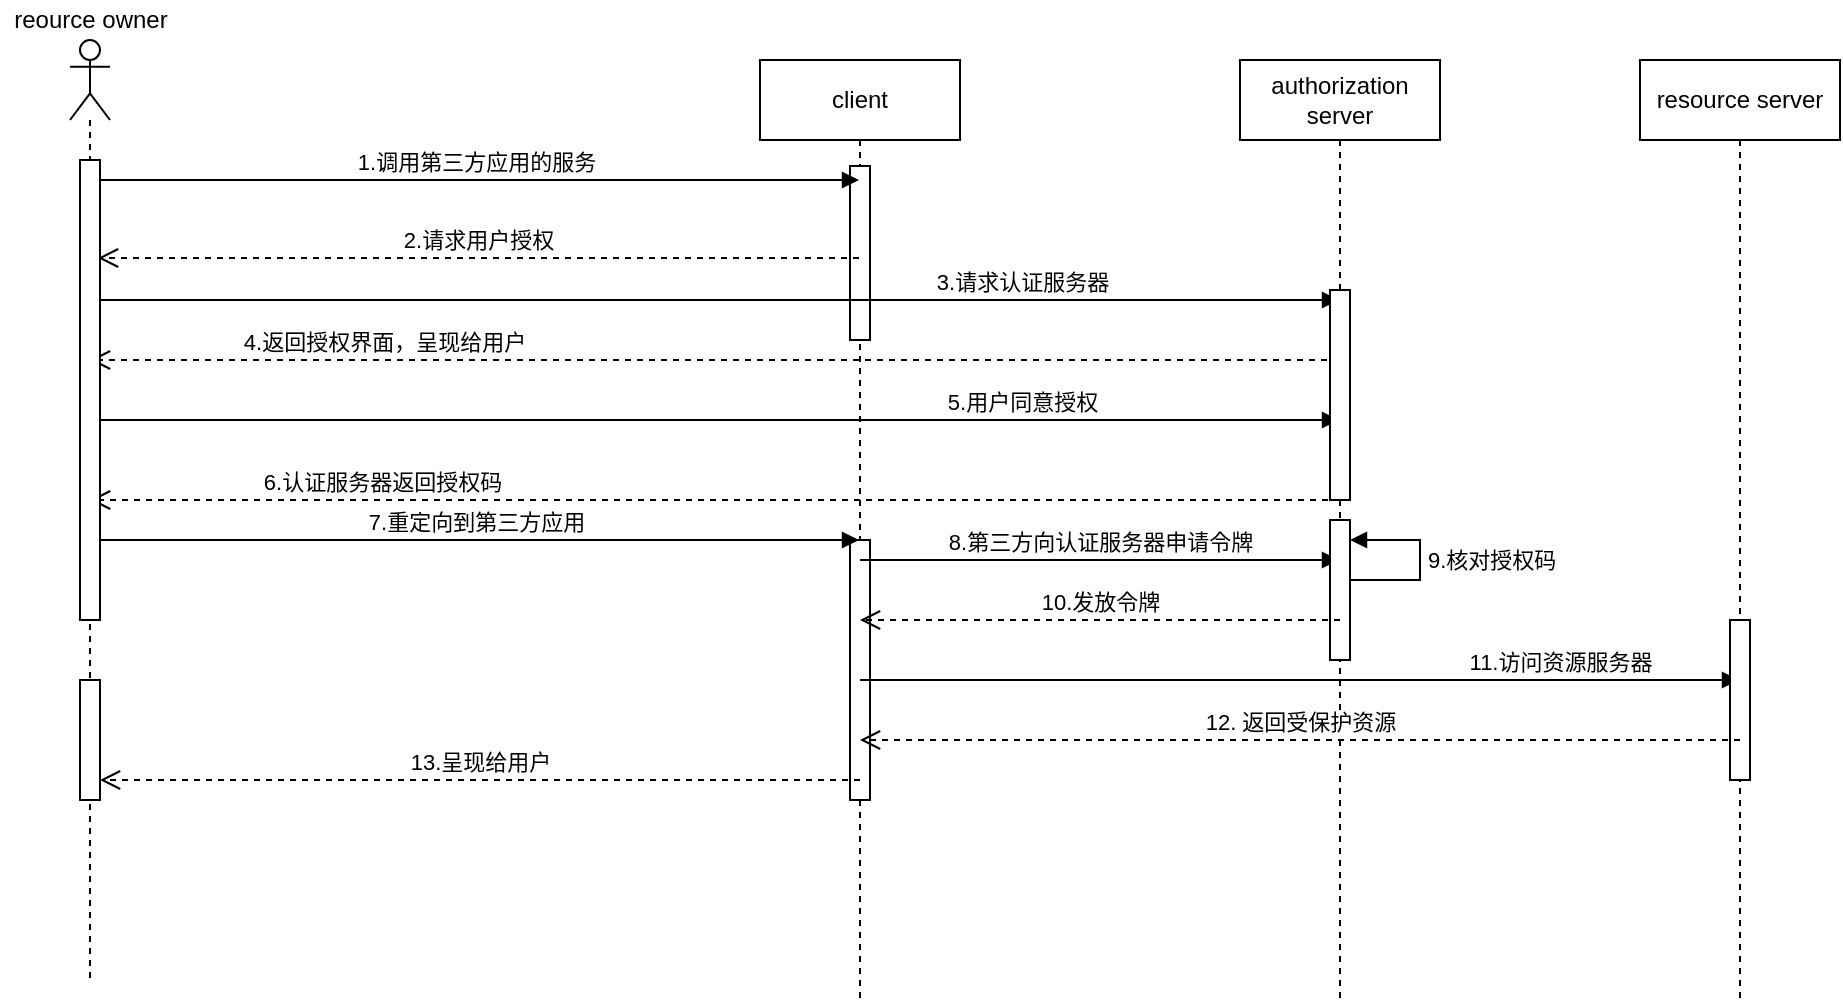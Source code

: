 <mxfile version="14.4.3" type="github">
  <diagram name="Page-1" id="9361dd3d-8414-5efd-6122-117bd74ce7a7">
    <mxGraphModel dx="1282" dy="982" grid="1" gridSize="10" guides="1" tooltips="1" connect="1" arrows="1" fold="1" page="0" pageScale="1.5" pageWidth="826" pageHeight="1169" background="#ffffff" math="0" shadow="0">
      <root>
        <mxCell id="0" />
        <mxCell id="1" parent="0" />
        <mxCell id="6Eb1THysY2c8-Wb8qI4P-93" value="client" style="shape=umlLifeline;perimeter=lifelinePerimeter;whiteSpace=wrap;html=1;container=1;collapsible=0;recursiveResize=0;outlineConnect=0;" vertex="1" parent="1">
          <mxGeometry x="450" y="-140" width="100" height="470" as="geometry" />
        </mxCell>
        <mxCell id="6Eb1THysY2c8-Wb8qI4P-105" value="" style="html=1;points=[];perimeter=orthogonalPerimeter;" vertex="1" parent="6Eb1THysY2c8-Wb8qI4P-93">
          <mxGeometry x="45" y="53" width="10" height="87" as="geometry" />
        </mxCell>
        <mxCell id="6Eb1THysY2c8-Wb8qI4P-113" value="" style="html=1;points=[];perimeter=orthogonalPerimeter;" vertex="1" parent="6Eb1THysY2c8-Wb8qI4P-93">
          <mxGeometry x="45" y="240" width="10" height="130" as="geometry" />
        </mxCell>
        <mxCell id="6Eb1THysY2c8-Wb8qI4P-115" value="8.第三方向认证服务器申请令牌" style="html=1;verticalAlign=bottom;endArrow=block;" edge="1" parent="6Eb1THysY2c8-Wb8qI4P-93" target="6Eb1THysY2c8-Wb8qI4P-96">
          <mxGeometry width="80" relative="1" as="geometry">
            <mxPoint x="50" y="250" as="sourcePoint" />
            <mxPoint x="130" y="250" as="targetPoint" />
          </mxGeometry>
        </mxCell>
        <mxCell id="6Eb1THysY2c8-Wb8qI4P-122" value="11.访问资源服务器" style="html=1;verticalAlign=bottom;endArrow=block;" edge="1" parent="6Eb1THysY2c8-Wb8qI4P-93" target="6Eb1THysY2c8-Wb8qI4P-97">
          <mxGeometry x="0.593" width="80" relative="1" as="geometry">
            <mxPoint x="50" y="310" as="sourcePoint" />
            <mxPoint x="130" y="310" as="targetPoint" />
            <mxPoint as="offset" />
          </mxGeometry>
        </mxCell>
        <mxCell id="6Eb1THysY2c8-Wb8qI4P-94" value="" style="shape=umlLifeline;participant=umlActor;perimeter=lifelinePerimeter;whiteSpace=wrap;html=1;container=1;collapsible=0;recursiveResize=0;verticalAlign=top;spacingTop=36;outlineConnect=0;" vertex="1" parent="1">
          <mxGeometry x="105" y="-150" width="20" height="470" as="geometry" />
        </mxCell>
        <mxCell id="6Eb1THysY2c8-Wb8qI4P-104" value="1.调用第三方应用的服务" style="html=1;verticalAlign=bottom;endArrow=block;" edge="1" parent="6Eb1THysY2c8-Wb8qI4P-94" target="6Eb1THysY2c8-Wb8qI4P-93">
          <mxGeometry width="80" relative="1" as="geometry">
            <mxPoint x="10" y="70" as="sourcePoint" />
            <mxPoint x="90" y="70" as="targetPoint" />
          </mxGeometry>
        </mxCell>
        <mxCell id="6Eb1THysY2c8-Wb8qI4P-108" value="3.请求认证服务器" style="html=1;verticalAlign=bottom;endArrow=block;" edge="1" parent="6Eb1THysY2c8-Wb8qI4P-94" target="6Eb1THysY2c8-Wb8qI4P-96">
          <mxGeometry x="0.491" width="80" relative="1" as="geometry">
            <mxPoint x="10" y="130" as="sourcePoint" />
            <mxPoint x="90" y="130" as="targetPoint" />
            <mxPoint as="offset" />
          </mxGeometry>
        </mxCell>
        <mxCell id="6Eb1THysY2c8-Wb8qI4P-109" value="4.返回授权界面，呈现给用户" style="html=1;verticalAlign=bottom;endArrow=open;dashed=1;endSize=8;" edge="1" parent="6Eb1THysY2c8-Wb8qI4P-94" source="6Eb1THysY2c8-Wb8qI4P-96">
          <mxGeometry x="0.531" relative="1" as="geometry">
            <mxPoint x="90" y="160" as="sourcePoint" />
            <mxPoint x="10" y="160" as="targetPoint" />
            <mxPoint as="offset" />
          </mxGeometry>
        </mxCell>
        <mxCell id="6Eb1THysY2c8-Wb8qI4P-110" value="5.用户同意授权" style="html=1;verticalAlign=bottom;endArrow=block;" edge="1" parent="6Eb1THysY2c8-Wb8qI4P-94" target="6Eb1THysY2c8-Wb8qI4P-96">
          <mxGeometry x="0.491" width="80" relative="1" as="geometry">
            <mxPoint x="10" y="190" as="sourcePoint" />
            <mxPoint x="90" y="190" as="targetPoint" />
            <mxPoint as="offset" />
          </mxGeometry>
        </mxCell>
        <mxCell id="6Eb1THysY2c8-Wb8qI4P-112" value="7.重定向到第三方应用" style="html=1;verticalAlign=bottom;endArrow=block;" edge="1" parent="6Eb1THysY2c8-Wb8qI4P-94" target="6Eb1THysY2c8-Wb8qI4P-93">
          <mxGeometry width="80" relative="1" as="geometry">
            <mxPoint x="10" y="250" as="sourcePoint" />
            <mxPoint x="90" y="250" as="targetPoint" />
          </mxGeometry>
        </mxCell>
        <mxCell id="6Eb1THysY2c8-Wb8qI4P-125" value="" style="html=1;points=[];perimeter=orthogonalPerimeter;" vertex="1" parent="6Eb1THysY2c8-Wb8qI4P-94">
          <mxGeometry x="5" y="320" width="10" height="60" as="geometry" />
        </mxCell>
        <mxCell id="6Eb1THysY2c8-Wb8qI4P-95" value="reource owner&lt;br&gt;" style="text;html=1;align=center;verticalAlign=middle;resizable=0;points=[];autosize=1;" vertex="1" parent="1">
          <mxGeometry x="70" y="-170" width="90" height="20" as="geometry" />
        </mxCell>
        <mxCell id="6Eb1THysY2c8-Wb8qI4P-96" value="authorization server" style="shape=umlLifeline;perimeter=lifelinePerimeter;whiteSpace=wrap;html=1;container=1;collapsible=0;recursiveResize=0;outlineConnect=0;" vertex="1" parent="1">
          <mxGeometry x="690" y="-140" width="100" height="470" as="geometry" />
        </mxCell>
        <mxCell id="6Eb1THysY2c8-Wb8qI4P-106" value="" style="html=1;points=[];perimeter=orthogonalPerimeter;" vertex="1" parent="6Eb1THysY2c8-Wb8qI4P-96">
          <mxGeometry x="45" y="115" width="10" height="105" as="geometry" />
        </mxCell>
        <mxCell id="6Eb1THysY2c8-Wb8qI4P-118" value="" style="html=1;points=[];perimeter=orthogonalPerimeter;" vertex="1" parent="6Eb1THysY2c8-Wb8qI4P-96">
          <mxGeometry x="45" y="230" width="10" height="70" as="geometry" />
        </mxCell>
        <mxCell id="6Eb1THysY2c8-Wb8qI4P-119" value="9.核对授权码" style="edgeStyle=orthogonalEdgeStyle;html=1;align=left;spacingLeft=2;endArrow=block;rounded=0;" edge="1" parent="6Eb1THysY2c8-Wb8qI4P-96">
          <mxGeometry x="0.182" relative="1" as="geometry">
            <mxPoint x="55" y="240" as="sourcePoint" />
            <Array as="points">
              <mxPoint x="55" y="260" />
              <mxPoint x="90" y="260" />
              <mxPoint x="90" y="240" />
            </Array>
            <mxPoint x="55" y="240" as="targetPoint" />
            <mxPoint as="offset" />
          </mxGeometry>
        </mxCell>
        <mxCell id="6Eb1THysY2c8-Wb8qI4P-97" value="resource server" style="shape=umlLifeline;perimeter=lifelinePerimeter;whiteSpace=wrap;html=1;container=1;collapsible=0;recursiveResize=0;outlineConnect=0;" vertex="1" parent="1">
          <mxGeometry x="890" y="-140" width="100" height="470" as="geometry" />
        </mxCell>
        <mxCell id="6Eb1THysY2c8-Wb8qI4P-123" value="" style="html=1;points=[];perimeter=orthogonalPerimeter;" vertex="1" parent="6Eb1THysY2c8-Wb8qI4P-97">
          <mxGeometry x="45" y="280" width="10" height="80" as="geometry" />
        </mxCell>
        <mxCell id="6Eb1THysY2c8-Wb8qI4P-102" value="2.请求用户授权" style="html=1;verticalAlign=bottom;endArrow=open;dashed=1;endSize=8;" edge="1" parent="1" source="6Eb1THysY2c8-Wb8qI4P-93">
          <mxGeometry relative="1" as="geometry">
            <mxPoint x="350" y="-40" as="sourcePoint" />
            <mxPoint x="119" y="-41" as="targetPoint" />
          </mxGeometry>
        </mxCell>
        <mxCell id="6Eb1THysY2c8-Wb8qI4P-111" value="6.认证服务器返回授权码" style="html=1;verticalAlign=bottom;endArrow=open;dashed=1;endSize=8;" edge="1" parent="1" target="6Eb1THysY2c8-Wb8qI4P-94">
          <mxGeometry x="0.532" relative="1" as="geometry">
            <mxPoint x="740" y="80" as="sourcePoint" />
            <mxPoint x="660" y="80" as="targetPoint" />
            <mxPoint as="offset" />
          </mxGeometry>
        </mxCell>
        <mxCell id="6Eb1THysY2c8-Wb8qI4P-121" value="10.发放令牌" style="html=1;verticalAlign=bottom;endArrow=open;dashed=1;endSize=8;" edge="1" parent="1" target="6Eb1THysY2c8-Wb8qI4P-93">
          <mxGeometry relative="1" as="geometry">
            <mxPoint x="740" y="140" as="sourcePoint" />
            <mxPoint x="660" y="140" as="targetPoint" />
          </mxGeometry>
        </mxCell>
        <mxCell id="6Eb1THysY2c8-Wb8qI4P-124" value="12. 返回受保护资源" style="html=1;verticalAlign=bottom;endArrow=open;dashed=1;endSize=8;" edge="1" parent="1" target="6Eb1THysY2c8-Wb8qI4P-93">
          <mxGeometry relative="1" as="geometry">
            <mxPoint x="940" y="200" as="sourcePoint" />
            <mxPoint x="860" y="200" as="targetPoint" />
          </mxGeometry>
        </mxCell>
        <mxCell id="6Eb1THysY2c8-Wb8qI4P-126" value="13.呈现给用户" style="html=1;verticalAlign=bottom;endArrow=open;dashed=1;endSize=8;" edge="1" parent="1" target="6Eb1THysY2c8-Wb8qI4P-125">
          <mxGeometry relative="1" as="geometry">
            <mxPoint x="500" y="220" as="sourcePoint" />
            <mxPoint x="420" y="210" as="targetPoint" />
          </mxGeometry>
        </mxCell>
        <mxCell id="6Eb1THysY2c8-Wb8qI4P-99" value="" style="html=1;points=[];perimeter=orthogonalPerimeter;" vertex="1" parent="1">
          <mxGeometry x="110" y="-90" width="10" height="230" as="geometry" />
        </mxCell>
      </root>
    </mxGraphModel>
  </diagram>
</mxfile>
